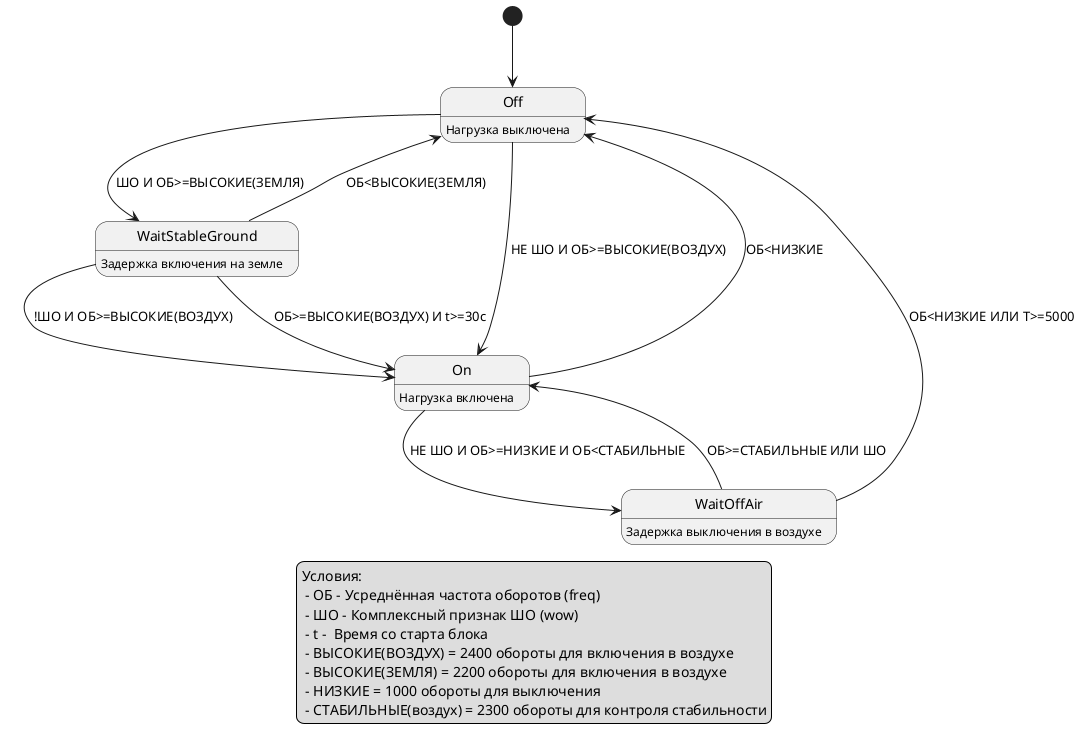 @startuml
[*]-->Off
Off: Нагрузка выключена
Off-->WaitStableGround: ШО И ОБ>=ВЫСОКИЕ(ЗЕМЛЯ)
Off-->On: НЕ ШО И ОБ>=ВЫСОКИЕ(ВОЗДУХ)
WaitStableGround: Задержка включения на земле
WaitStableGround-->On: !ШО И ОБ>=ВЫСОКИЕ(ВОЗДУХ)
WaitStableGround-->Off: ОБ<ВЫСОКИЕ(ЗЕМЛЯ)
WaitStableGround-->On: ОБ>=ВЫСОКИЕ(ВОЗДУХ) И t>=30с
On: Нагрузка включена
On-->WaitOffAir: НЕ ШО И ОБ>=НИЗКИЕ И ОБ<СТАБИЛЬНЫЕ
On-->Off: ОБ<НИЗКИЕ
WaitOffAir: Задержка выключения в воздухе
WaitOffAir-->On: ОБ>=СТАБИЛЬНЫЕ ИЛИ ШО
WaitOffAir-->Off: ОБ<НИЗКИЕ ИЛИ Т>=5000


legend
  Условия:
   - ОБ - Усреднённая частота оборотов (freq)
   - ШО - Комплексный признак ШО (wow)
   - t -  Время со старта блока
   - ВЫСОКИЕ(ВОЗДУХ) = 2400 обороты для включения в воздухе
   - ВЫСОКИЕ(ЗЕМЛЯ) = 2200 обороты для включения в воздухе
   - НИЗКИЕ = 1000 обороты для выключения
   - СТАБИЛЬНЫЕ(воздух) = 2300 обороты для контроля стабильности
endlegend
@enduml

                        